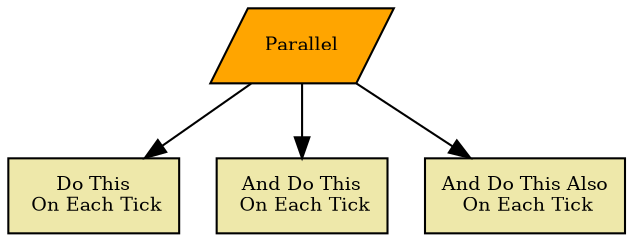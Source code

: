 digraph parallel {
	dpi="300"; ratio=auto; size="6,6";
	graph [fontname="times-roman"];
	node [fontname="times-roman"];
	edge [fontname="times-roman"];

	parallel [fillcolor=orange, fontcolor=black, fontsize=9, label="Parallel", shape=parallelogram, style=filled];
	task1 [fillcolor=palegoldenrod, fontcolor=black, fontsize=9, label="Do This\n On Each Tick", shape=rectangle, style=filled];
	task2 [fillcolor=palegoldenrod, fontcolor=black, fontsize=9, label="And Do This\n On Each Tick", shape=rectangle, style=filled];
	task3 [fillcolor=palegoldenrod, fontcolor=black, fontsize=9, label="And Do This Also\n On Each Tick", shape=rectangle, style=filled];
	parallel -> task1
	parallel -> task2
	parallel -> task3
}
